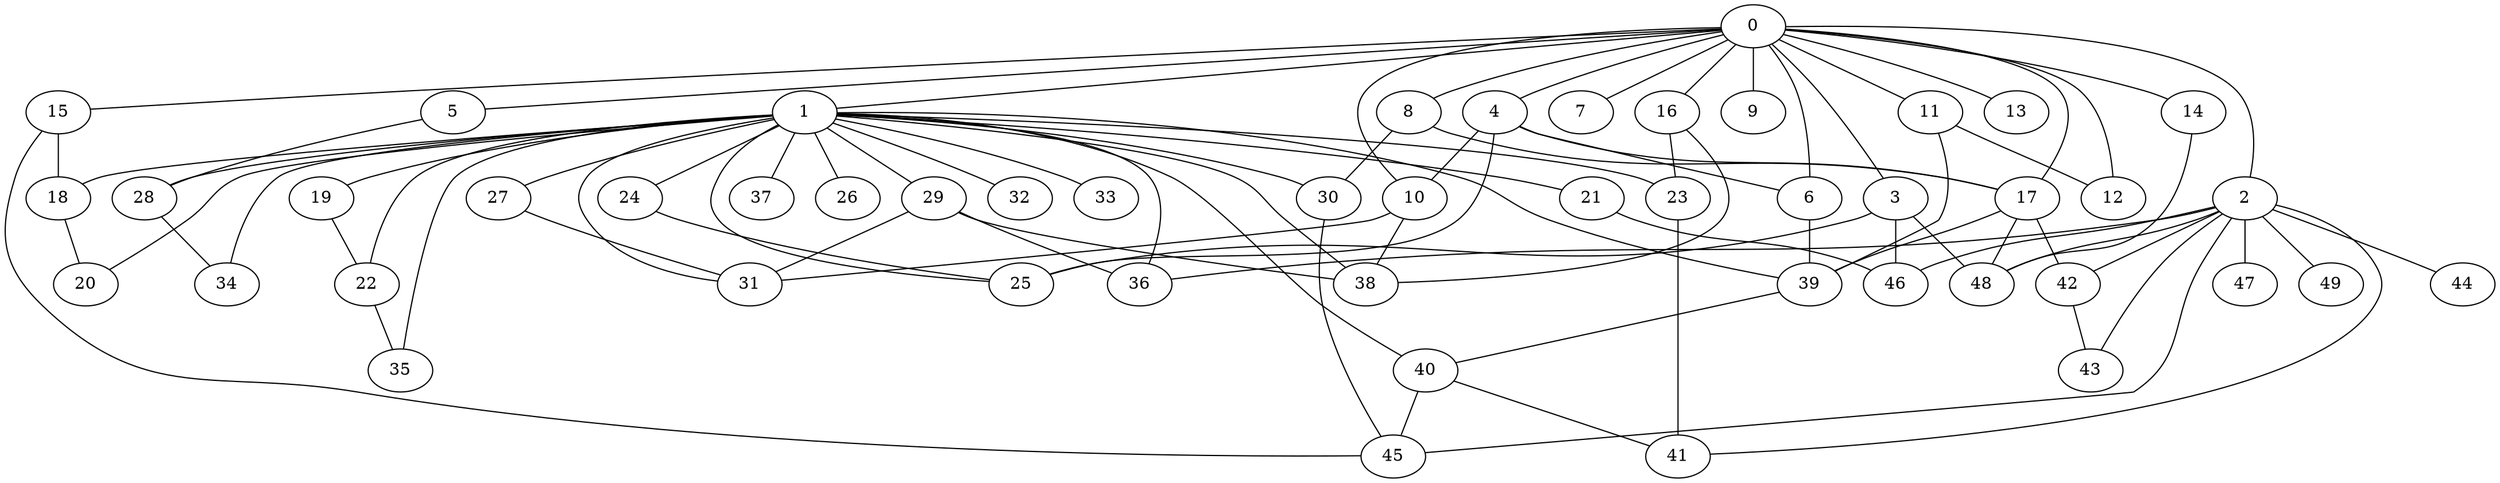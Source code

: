 
graph graphname {
    0 -- 1
0 -- 2
0 -- 3
0 -- 4
0 -- 5
0 -- 6
0 -- 7
0 -- 8
0 -- 9
0 -- 10
0 -- 11
0 -- 12
0 -- 13
0 -- 14
0 -- 15
0 -- 16
0 -- 17
1 -- 18
1 -- 19
1 -- 20
1 -- 21
1 -- 22
1 -- 23
1 -- 24
1 -- 25
1 -- 26
1 -- 27
1 -- 28
1 -- 29
1 -- 30
1 -- 31
1 -- 32
1 -- 33
1 -- 34
1 -- 35
1 -- 36
1 -- 37
1 -- 38
1 -- 39
1 -- 40
2 -- 41
2 -- 42
2 -- 43
2 -- 44
2 -- 45
2 -- 46
2 -- 47
2 -- 48
2 -- 49
2 -- 36
3 -- 25
3 -- 48
3 -- 46
4 -- 10
4 -- 25
4 -- 6
4 -- 17
5 -- 28
6 -- 39
8 -- 30
8 -- 17
10 -- 38
10 -- 31
11 -- 39
11 -- 12
14 -- 48
15 -- 18
15 -- 45
16 -- 23
16 -- 38
17 -- 42
17 -- 39
17 -- 48
18 -- 20
19 -- 22
21 -- 46
22 -- 35
23 -- 41
24 -- 25
27 -- 31
28 -- 34
29 -- 31
29 -- 38
29 -- 36
30 -- 45
39 -- 40
40 -- 45
40 -- 41
42 -- 43

}
